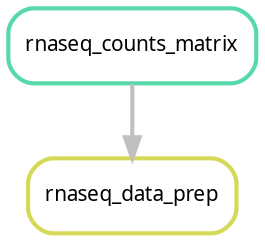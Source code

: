 digraph snakemake_dag {
    graph[bgcolor=white, margin=0];
    node[shape=box, style=rounded, fontname=sans,                 fontsize=10, penwidth=2];
    edge[penwidth=2, color=grey];
	0[label = "rnaseq_data_prep", color = "0.17 0.6 0.85", style="rounded"];
	1[label = "rnaseq_counts_matrix", color = "0.44 0.6 0.85", style="rounded"];
	1 -> 0
}            
